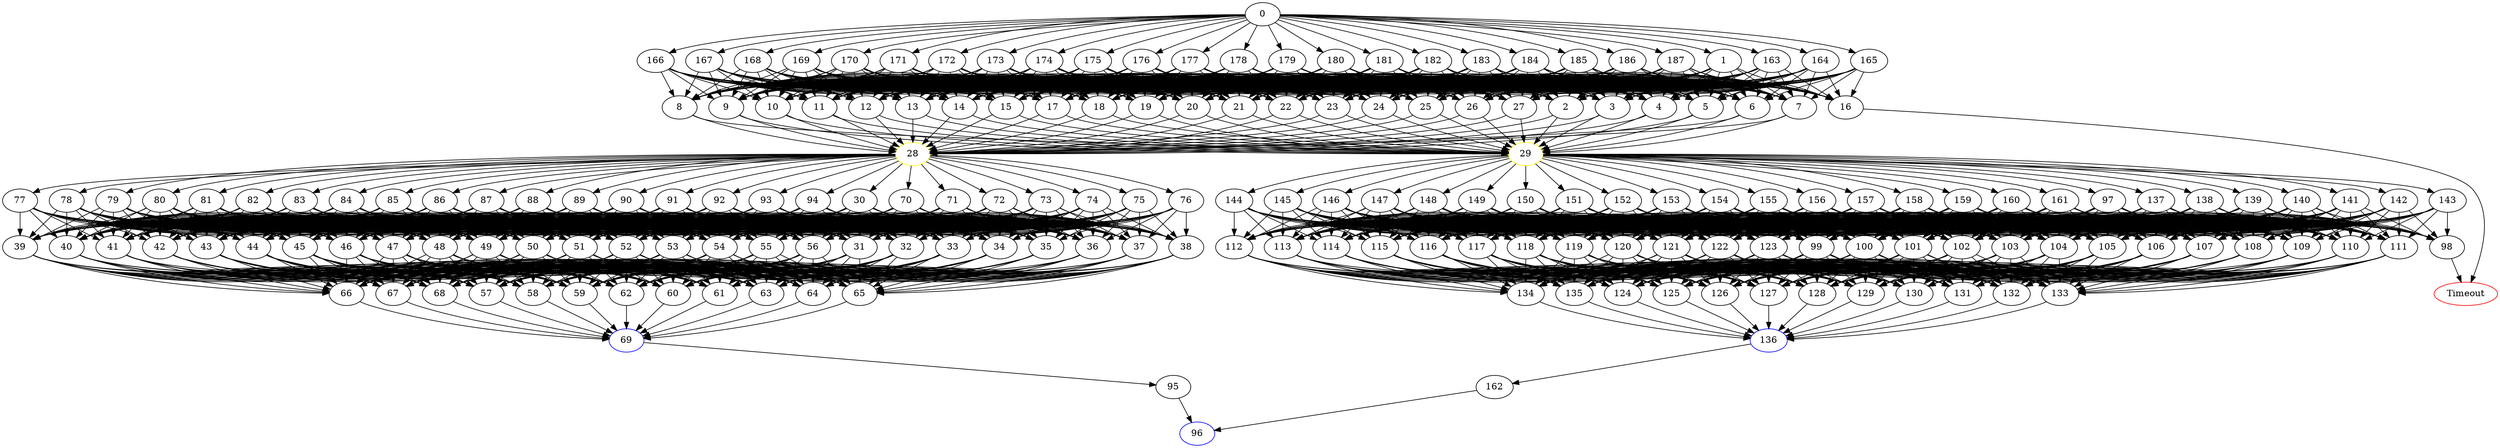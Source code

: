 digraph G {
	0 -> 1;
	0 -> 163;
	0 -> 164;
	0 -> 165;
	0 -> 166;
	0 -> 167;
	0 -> 168;
	0 -> 169;
	0 -> 170;
	0 -> 171;
	0 -> 172;
	0 -> 173;
	0 -> 174;
	0 -> 175;
	0 -> 176;
	0 -> 177;
	0 -> 178;
	0 -> 179;
	0 -> 180;
	0 -> 181;
	0 -> 182;
	0 -> 183;
	0 -> 184;
	0 -> 185;
	0 -> 186;
	0 -> 187;
	1 -> 2;
	1 -> 3;
	1 -> 4;
	1 -> 5;
	1 -> 6;
	1 -> 7;
	1 -> 8;
	1 -> 9;
	1 -> 10;
	1 -> 11;
	1 -> 12;
	1 -> 13;
	1 -> 14;
	1 -> 15;
	1 -> 16;
	1 -> 17;
	1 -> 18;
	1 -> 19;
	1 -> 20;
	1 -> 21;
	1 -> 22;
	1 -> 23;
	1 -> 24;
	1 -> 25;
	1 -> 26;
	1 -> 27;
	2 -> "28";
28 [color=yellow];
	2 -> "29";
29 [color=yellow];
	3 -> "28";
28 [color=yellow];
	3 -> "29";
29 [color=yellow];
	4 -> "28";
28 [color=yellow];
	4 -> "29";
29 [color=yellow];
	5 -> "28";
28 [color=yellow];
	5 -> "29";
29 [color=yellow];
	6 -> "28";
28 [color=yellow];
	6 -> "29";
29 [color=yellow];
	7 -> "28";
28 [color=yellow];
	7 -> "29";
29 [color=yellow];
	8 -> "28";
28 [color=yellow];
	8 -> "29";
29 [color=yellow];
	9 -> "28";
28 [color=yellow];
	9 -> "29";
29 [color=yellow];
	10 -> "28";
28 [color=yellow];
	10 -> "29";
29 [color=yellow];
	11 -> "28";
28 [color=yellow];
	11 -> "29";
29 [color=yellow];
	12 -> "28";
28 [color=yellow];
	12 -> "29";
29 [color=yellow];
	13 -> "28";
28 [color=yellow];
	13 -> "29";
29 [color=yellow];
	14 -> "28";
28 [color=yellow];
	14 -> "29";
29 [color=yellow];
	15 -> "28";
28 [color=yellow];
	15 -> "29";
29 [color=yellow];
	16 -> "Timeout";
Timeout [color=red];
	17 -> "28";
28 [color=yellow];
	17 -> "29";
29 [color=yellow];
	18 -> "28";
28 [color=yellow];
	18 -> "29";
29 [color=yellow];
	19 -> "28";
28 [color=yellow];
	19 -> "29";
29 [color=yellow];
	20 -> "28";
28 [color=yellow];
	20 -> "29";
29 [color=yellow];
	21 -> "28";
28 [color=yellow];
	21 -> "29";
29 [color=yellow];
	22 -> "28";
28 [color=yellow];
	22 -> "29";
29 [color=yellow];
	23 -> "28";
28 [color=yellow];
	23 -> "29";
29 [color=yellow];
	24 -> "28";
28 [color=yellow];
	24 -> "29";
29 [color=yellow];
	25 -> "28";
28 [color=yellow];
	25 -> "29";
29 [color=yellow];
	26 -> "28";
28 [color=yellow];
	26 -> "29";
29 [color=yellow];
	27 -> "28";
28 [color=yellow];
	27 -> "29";
29 [color=yellow];
	28 -> 30;
	28 -> 70;
	28 -> 71;
	28 -> 72;
	28 -> 73;
	28 -> 74;
	28 -> 75;
	28 -> 76;
	28 -> 77;
	28 -> 78;
	28 -> 79;
	28 -> 80;
	28 -> 81;
	28 -> 82;
	28 -> 83;
	28 -> 84;
	28 -> 85;
	28 -> 86;
	28 -> 87;
	28 -> 88;
	28 -> 89;
	28 -> 90;
	28 -> 91;
	28 -> 92;
	28 -> 93;
	28 -> 94;
	29 -> 97;
	29 -> 137;
	29 -> 138;
	29 -> 139;
	29 -> 140;
	29 -> 141;
	29 -> 142;
	29 -> 143;
	29 -> 144;
	29 -> 145;
	29 -> 146;
	29 -> 147;
	29 -> 148;
	29 -> 149;
	29 -> 150;
	29 -> 151;
	29 -> 152;
	29 -> 153;
	29 -> 154;
	29 -> 155;
	29 -> 156;
	29 -> 157;
	29 -> 158;
	29 -> 159;
	29 -> 160;
	29 -> 161;
	30 -> 31;
	30 -> 32;
	30 -> 33;
	30 -> 34;
	30 -> 35;
	30 -> 36;
	30 -> 37;
	30 -> 38;
	30 -> 39;
	30 -> 40;
	30 -> 41;
	30 -> 42;
	30 -> 43;
	30 -> 44;
	30 -> 45;
	30 -> 46;
	30 -> 47;
	30 -> 48;
	30 -> 49;
	30 -> 50;
	30 -> 51;
	30 -> 52;
	30 -> 53;
	30 -> 54;
	30 -> 55;
	30 -> 56;
	31 -> 57;
	31 -> 58;
	31 -> 59;
	31 -> 60;
	31 -> 61;
	31 -> 62;
	31 -> 63;
	31 -> 64;
	31 -> 65;
	31 -> 66;
	31 -> 67;
	31 -> 68;
	32 -> 57;
	32 -> 58;
	32 -> 59;
	32 -> 60;
	32 -> 61;
	32 -> 62;
	32 -> 63;
	32 -> 64;
	32 -> 65;
	32 -> 66;
	32 -> 67;
	32 -> 68;
	33 -> 57;
	33 -> 58;
	33 -> 59;
	33 -> 60;
	33 -> 61;
	33 -> 62;
	33 -> 63;
	33 -> 64;
	33 -> 65;
	33 -> 66;
	33 -> 67;
	33 -> 68;
	34 -> 57;
	34 -> 58;
	34 -> 59;
	34 -> 60;
	34 -> 61;
	34 -> 62;
	34 -> 63;
	34 -> 64;
	34 -> 65;
	34 -> 66;
	34 -> 67;
	34 -> 68;
	35 -> 57;
	35 -> 58;
	35 -> 59;
	35 -> 60;
	35 -> 61;
	35 -> 62;
	35 -> 63;
	35 -> 64;
	35 -> 65;
	35 -> 66;
	35 -> 67;
	35 -> 68;
	36 -> 57;
	36 -> 58;
	36 -> 59;
	36 -> 60;
	36 -> 61;
	36 -> 62;
	36 -> 63;
	36 -> 64;
	36 -> 65;
	36 -> 66;
	36 -> 67;
	36 -> 68;
	37 -> 57;
	37 -> 58;
	37 -> 59;
	37 -> 60;
	37 -> 61;
	37 -> 62;
	37 -> 63;
	37 -> 64;
	37 -> 65;
	37 -> 66;
	37 -> 67;
	37 -> 68;
	38 -> 57;
	38 -> 58;
	38 -> 59;
	38 -> 60;
	38 -> 61;
	38 -> 62;
	38 -> 63;
	38 -> 64;
	38 -> 65;
	38 -> 66;
	38 -> 67;
	38 -> 68;
	39 -> 57;
	39 -> 58;
	39 -> 59;
	39 -> 60;
	39 -> 61;
	39 -> 62;
	39 -> 63;
	39 -> 64;
	39 -> 65;
	39 -> 66;
	39 -> 67;
	39 -> 68;
	40 -> 57;
	40 -> 58;
	40 -> 59;
	40 -> 60;
	40 -> 61;
	40 -> 62;
	40 -> 63;
	40 -> 64;
	40 -> 65;
	40 -> 66;
	40 -> 67;
	40 -> 68;
	41 -> 57;
	41 -> 58;
	41 -> 59;
	41 -> 60;
	41 -> 61;
	41 -> 62;
	41 -> 63;
	41 -> 64;
	41 -> 65;
	41 -> 66;
	41 -> 67;
	41 -> 68;
	42 -> 57;
	42 -> 58;
	42 -> 59;
	42 -> 60;
	42 -> 61;
	42 -> 62;
	42 -> 63;
	42 -> 64;
	42 -> 65;
	42 -> 66;
	42 -> 67;
	42 -> 68;
	43 -> 57;
	43 -> 58;
	43 -> 59;
	43 -> 60;
	43 -> 61;
	43 -> 62;
	43 -> 63;
	43 -> 64;
	43 -> 65;
	43 -> 66;
	43 -> 67;
	43 -> 68;
	44 -> 57;
	44 -> 58;
	44 -> 59;
	44 -> 60;
	44 -> 61;
	44 -> 62;
	44 -> 63;
	44 -> 64;
	44 -> 65;
	44 -> 66;
	44 -> 67;
	44 -> 68;
	45 -> 57;
	45 -> 58;
	45 -> 59;
	45 -> 60;
	45 -> 61;
	45 -> 62;
	45 -> 63;
	45 -> 64;
	45 -> 65;
	45 -> 66;
	45 -> 67;
	45 -> 68;
	46 -> 57;
	46 -> 58;
	46 -> 59;
	46 -> 60;
	46 -> 61;
	46 -> 62;
	46 -> 63;
	46 -> 64;
	46 -> 65;
	46 -> 66;
	46 -> 67;
	46 -> 68;
	47 -> 57;
	47 -> 58;
	47 -> 59;
	47 -> 60;
	47 -> 61;
	47 -> 62;
	47 -> 63;
	47 -> 64;
	47 -> 65;
	47 -> 66;
	47 -> 67;
	47 -> 68;
	48 -> 57;
	48 -> 58;
	48 -> 59;
	48 -> 60;
	48 -> 61;
	48 -> 62;
	48 -> 63;
	48 -> 64;
	48 -> 65;
	48 -> 66;
	48 -> 67;
	48 -> 68;
	49 -> 57;
	49 -> 58;
	49 -> 59;
	49 -> 60;
	49 -> 61;
	49 -> 62;
	49 -> 63;
	49 -> 64;
	49 -> 65;
	49 -> 66;
	49 -> 67;
	49 -> 68;
	50 -> 57;
	50 -> 58;
	50 -> 59;
	50 -> 60;
	50 -> 61;
	50 -> 62;
	50 -> 63;
	50 -> 64;
	50 -> 65;
	50 -> 66;
	50 -> 67;
	50 -> 68;
	51 -> 57;
	51 -> 58;
	51 -> 59;
	51 -> 60;
	51 -> 61;
	51 -> 62;
	51 -> 63;
	51 -> 64;
	51 -> 65;
	51 -> 66;
	51 -> 67;
	51 -> 68;
	52 -> 57;
	52 -> 58;
	52 -> 59;
	52 -> 60;
	52 -> 61;
	52 -> 62;
	52 -> 63;
	52 -> 64;
	52 -> 65;
	52 -> 66;
	52 -> 67;
	52 -> 68;
	53 -> 57;
	53 -> 58;
	53 -> 59;
	53 -> 60;
	53 -> 61;
	53 -> 62;
	53 -> 63;
	53 -> 64;
	53 -> 65;
	53 -> 66;
	53 -> 67;
	53 -> 68;
	54 -> 57;
	54 -> 58;
	54 -> 59;
	54 -> 60;
	54 -> 61;
	54 -> 62;
	54 -> 63;
	54 -> 64;
	54 -> 65;
	54 -> 66;
	54 -> 67;
	54 -> 68;
	55 -> 57;
	55 -> 58;
	55 -> 59;
	55 -> 60;
	55 -> 61;
	55 -> 62;
	55 -> 63;
	55 -> 64;
	55 -> 65;
	55 -> 66;
	55 -> 67;
	55 -> 68;
	56 -> 57;
	56 -> 58;
	56 -> 59;
	56 -> 60;
	56 -> 61;
	56 -> 62;
	56 -> 63;
	56 -> 64;
	56 -> 65;
	56 -> 66;
	56 -> 67;
	56 -> 68;
	57 -> "69";
69 [color=blue];
	58 -> "69";
69 [color=blue];
	59 -> "69";
69 [color=blue];
	60 -> "69";
69 [color=blue];
	61 -> "69";
69 [color=blue];
	62 -> "69";
69 [color=blue];
	63 -> "69";
69 [color=blue];
	64 -> "69";
69 [color=blue];
	65 -> "69";
69 [color=blue];
	66 -> "69";
69 [color=blue];
	67 -> "69";
69 [color=blue];
	68 -> "69";
69 [color=blue];
	69 -> 95;
	70 -> 31;
	70 -> 32;
	70 -> 33;
	70 -> 34;
	70 -> 35;
	70 -> 36;
	70 -> 37;
	70 -> 38;
	70 -> 39;
	70 -> 40;
	70 -> 41;
	70 -> 42;
	70 -> 43;
	70 -> 44;
	70 -> 45;
	70 -> 46;
	70 -> 47;
	70 -> 48;
	70 -> 49;
	70 -> 50;
	70 -> 51;
	70 -> 52;
	70 -> 53;
	70 -> 54;
	70 -> 55;
	70 -> 56;
	71 -> 31;
	71 -> 32;
	71 -> 33;
	71 -> 34;
	71 -> 35;
	71 -> 36;
	71 -> 37;
	71 -> 38;
	71 -> 39;
	71 -> 40;
	71 -> 41;
	71 -> 42;
	71 -> 43;
	71 -> 44;
	71 -> 45;
	71 -> 46;
	71 -> 47;
	71 -> 48;
	71 -> 49;
	71 -> 50;
	71 -> 51;
	71 -> 52;
	71 -> 53;
	71 -> 54;
	71 -> 55;
	71 -> 56;
	72 -> 31;
	72 -> 32;
	72 -> 33;
	72 -> 34;
	72 -> 35;
	72 -> 36;
	72 -> 37;
	72 -> 38;
	72 -> 39;
	72 -> 40;
	72 -> 41;
	72 -> 42;
	72 -> 43;
	72 -> 44;
	72 -> 45;
	72 -> 46;
	72 -> 47;
	72 -> 48;
	72 -> 49;
	72 -> 50;
	72 -> 51;
	72 -> 52;
	72 -> 53;
	72 -> 54;
	72 -> 55;
	72 -> 56;
	73 -> 31;
	73 -> 32;
	73 -> 33;
	73 -> 34;
	73 -> 35;
	73 -> 36;
	73 -> 37;
	73 -> 38;
	73 -> 39;
	73 -> 40;
	73 -> 41;
	73 -> 42;
	73 -> 43;
	73 -> 44;
	73 -> 45;
	73 -> 46;
	73 -> 47;
	73 -> 48;
	73 -> 49;
	73 -> 50;
	73 -> 51;
	73 -> 52;
	73 -> 53;
	73 -> 54;
	73 -> 55;
	73 -> 56;
	74 -> 31;
	74 -> 32;
	74 -> 33;
	74 -> 34;
	74 -> 35;
	74 -> 36;
	74 -> 37;
	74 -> 38;
	74 -> 39;
	74 -> 40;
	74 -> 41;
	74 -> 42;
	74 -> 43;
	74 -> 44;
	74 -> 45;
	74 -> 46;
	74 -> 47;
	74 -> 48;
	74 -> 49;
	74 -> 50;
	74 -> 51;
	74 -> 52;
	74 -> 53;
	74 -> 54;
	74 -> 55;
	74 -> 56;
	75 -> 31;
	75 -> 32;
	75 -> 33;
	75 -> 34;
	75 -> 35;
	75 -> 36;
	75 -> 37;
	75 -> 38;
	75 -> 39;
	75 -> 40;
	75 -> 41;
	75 -> 42;
	75 -> 43;
	75 -> 44;
	75 -> 45;
	75 -> 46;
	75 -> 47;
	75 -> 48;
	75 -> 49;
	75 -> 50;
	75 -> 51;
	75 -> 52;
	75 -> 53;
	75 -> 54;
	75 -> 55;
	75 -> 56;
	76 -> 31;
	76 -> 32;
	76 -> 33;
	76 -> 34;
	76 -> 35;
	76 -> 36;
	76 -> 37;
	76 -> 38;
	76 -> 39;
	76 -> 40;
	76 -> 41;
	76 -> 42;
	76 -> 43;
	76 -> 44;
	76 -> 45;
	76 -> 46;
	76 -> 47;
	76 -> 48;
	76 -> 49;
	76 -> 50;
	76 -> 51;
	76 -> 52;
	76 -> 53;
	76 -> 54;
	76 -> 55;
	76 -> 56;
	77 -> 31;
	77 -> 32;
	77 -> 33;
	77 -> 34;
	77 -> 35;
	77 -> 36;
	77 -> 37;
	77 -> 38;
	77 -> 39;
	77 -> 40;
	77 -> 41;
	77 -> 42;
	77 -> 43;
	77 -> 44;
	77 -> 45;
	77 -> 46;
	77 -> 47;
	77 -> 48;
	77 -> 49;
	77 -> 50;
	77 -> 51;
	77 -> 52;
	77 -> 53;
	77 -> 54;
	77 -> 55;
	77 -> 56;
	78 -> 31;
	78 -> 32;
	78 -> 33;
	78 -> 34;
	78 -> 35;
	78 -> 36;
	78 -> 37;
	78 -> 38;
	78 -> 39;
	78 -> 40;
	78 -> 41;
	78 -> 42;
	78 -> 43;
	78 -> 44;
	78 -> 45;
	78 -> 46;
	78 -> 47;
	78 -> 48;
	78 -> 49;
	78 -> 50;
	78 -> 51;
	78 -> 52;
	78 -> 53;
	78 -> 54;
	78 -> 55;
	78 -> 56;
	79 -> 31;
	79 -> 32;
	79 -> 33;
	79 -> 34;
	79 -> 35;
	79 -> 36;
	79 -> 37;
	79 -> 38;
	79 -> 39;
	79 -> 40;
	79 -> 41;
	79 -> 42;
	79 -> 43;
	79 -> 44;
	79 -> 45;
	79 -> 46;
	79 -> 47;
	79 -> 48;
	79 -> 49;
	79 -> 50;
	79 -> 51;
	79 -> 52;
	79 -> 53;
	79 -> 54;
	79 -> 55;
	79 -> 56;
	80 -> 31;
	80 -> 32;
	80 -> 33;
	80 -> 34;
	80 -> 35;
	80 -> 36;
	80 -> 37;
	80 -> 38;
	80 -> 39;
	80 -> 40;
	80 -> 41;
	80 -> 42;
	80 -> 43;
	80 -> 44;
	80 -> 45;
	80 -> 46;
	80 -> 47;
	80 -> 48;
	80 -> 49;
	80 -> 50;
	80 -> 51;
	80 -> 52;
	80 -> 53;
	80 -> 54;
	80 -> 55;
	80 -> 56;
	81 -> 31;
	81 -> 32;
	81 -> 33;
	81 -> 34;
	81 -> 35;
	81 -> 36;
	81 -> 37;
	81 -> 38;
	81 -> 39;
	81 -> 40;
	81 -> 41;
	81 -> 42;
	81 -> 43;
	81 -> 44;
	81 -> 45;
	81 -> 46;
	81 -> 47;
	81 -> 48;
	81 -> 49;
	81 -> 50;
	81 -> 51;
	81 -> 52;
	81 -> 53;
	81 -> 54;
	81 -> 55;
	81 -> 56;
	82 -> 31;
	82 -> 32;
	82 -> 33;
	82 -> 34;
	82 -> 35;
	82 -> 36;
	82 -> 37;
	82 -> 38;
	82 -> 39;
	82 -> 40;
	82 -> 41;
	82 -> 42;
	82 -> 43;
	82 -> 44;
	82 -> 45;
	82 -> 46;
	82 -> 47;
	82 -> 48;
	82 -> 49;
	82 -> 50;
	82 -> 51;
	82 -> 52;
	82 -> 53;
	82 -> 54;
	82 -> 55;
	82 -> 56;
	83 -> 31;
	83 -> 32;
	83 -> 33;
	83 -> 34;
	83 -> 35;
	83 -> 36;
	83 -> 37;
	83 -> 38;
	83 -> 39;
	83 -> 40;
	83 -> 41;
	83 -> 42;
	83 -> 43;
	83 -> 44;
	83 -> 45;
	83 -> 46;
	83 -> 47;
	83 -> 48;
	83 -> 49;
	83 -> 50;
	83 -> 51;
	83 -> 52;
	83 -> 53;
	83 -> 54;
	83 -> 55;
	83 -> 56;
	84 -> 31;
	84 -> 32;
	84 -> 33;
	84 -> 34;
	84 -> 35;
	84 -> 36;
	84 -> 37;
	84 -> 38;
	84 -> 39;
	84 -> 40;
	84 -> 41;
	84 -> 42;
	84 -> 43;
	84 -> 44;
	84 -> 45;
	84 -> 46;
	84 -> 47;
	84 -> 48;
	84 -> 49;
	84 -> 50;
	84 -> 51;
	84 -> 52;
	84 -> 53;
	84 -> 54;
	84 -> 55;
	84 -> 56;
	85 -> 31;
	85 -> 32;
	85 -> 33;
	85 -> 34;
	85 -> 35;
	85 -> 36;
	85 -> 37;
	85 -> 38;
	85 -> 39;
	85 -> 40;
	85 -> 41;
	85 -> 42;
	85 -> 43;
	85 -> 44;
	85 -> 45;
	85 -> 46;
	85 -> 47;
	85 -> 48;
	85 -> 49;
	85 -> 50;
	85 -> 51;
	85 -> 52;
	85 -> 53;
	85 -> 54;
	85 -> 55;
	85 -> 56;
	86 -> 31;
	86 -> 32;
	86 -> 33;
	86 -> 34;
	86 -> 35;
	86 -> 36;
	86 -> 37;
	86 -> 38;
	86 -> 39;
	86 -> 40;
	86 -> 41;
	86 -> 42;
	86 -> 43;
	86 -> 44;
	86 -> 45;
	86 -> 46;
	86 -> 47;
	86 -> 48;
	86 -> 49;
	86 -> 50;
	86 -> 51;
	86 -> 52;
	86 -> 53;
	86 -> 54;
	86 -> 55;
	86 -> 56;
	87 -> 31;
	87 -> 32;
	87 -> 33;
	87 -> 34;
	87 -> 35;
	87 -> 36;
	87 -> 37;
	87 -> 38;
	87 -> 39;
	87 -> 40;
	87 -> 41;
	87 -> 42;
	87 -> 43;
	87 -> 44;
	87 -> 45;
	87 -> 46;
	87 -> 47;
	87 -> 48;
	87 -> 49;
	87 -> 50;
	87 -> 51;
	87 -> 52;
	87 -> 53;
	87 -> 54;
	87 -> 55;
	87 -> 56;
	88 -> 31;
	88 -> 32;
	88 -> 33;
	88 -> 34;
	88 -> 35;
	88 -> 36;
	88 -> 37;
	88 -> 38;
	88 -> 39;
	88 -> 40;
	88 -> 41;
	88 -> 42;
	88 -> 43;
	88 -> 44;
	88 -> 45;
	88 -> 46;
	88 -> 47;
	88 -> 48;
	88 -> 49;
	88 -> 50;
	88 -> 51;
	88 -> 52;
	88 -> 53;
	88 -> 54;
	88 -> 55;
	88 -> 56;
	89 -> 31;
	89 -> 32;
	89 -> 33;
	89 -> 34;
	89 -> 35;
	89 -> 36;
	89 -> 37;
	89 -> 38;
	89 -> 39;
	89 -> 40;
	89 -> 41;
	89 -> 42;
	89 -> 43;
	89 -> 44;
	89 -> 45;
	89 -> 46;
	89 -> 47;
	89 -> 48;
	89 -> 49;
	89 -> 50;
	89 -> 51;
	89 -> 52;
	89 -> 53;
	89 -> 54;
	89 -> 55;
	89 -> 56;
	90 -> 31;
	90 -> 32;
	90 -> 33;
	90 -> 34;
	90 -> 35;
	90 -> 36;
	90 -> 37;
	90 -> 38;
	90 -> 39;
	90 -> 40;
	90 -> 41;
	90 -> 42;
	90 -> 43;
	90 -> 44;
	90 -> 45;
	90 -> 46;
	90 -> 47;
	90 -> 48;
	90 -> 49;
	90 -> 50;
	90 -> 51;
	90 -> 52;
	90 -> 53;
	90 -> 54;
	90 -> 55;
	90 -> 56;
	91 -> 31;
	91 -> 32;
	91 -> 33;
	91 -> 34;
	91 -> 35;
	91 -> 36;
	91 -> 37;
	91 -> 38;
	91 -> 39;
	91 -> 40;
	91 -> 41;
	91 -> 42;
	91 -> 43;
	91 -> 44;
	91 -> 45;
	91 -> 46;
	91 -> 47;
	91 -> 48;
	91 -> 49;
	91 -> 50;
	91 -> 51;
	91 -> 52;
	91 -> 53;
	91 -> 54;
	91 -> 55;
	91 -> 56;
	92 -> 31;
	92 -> 32;
	92 -> 33;
	92 -> 34;
	92 -> 35;
	92 -> 36;
	92 -> 37;
	92 -> 38;
	92 -> 39;
	92 -> 40;
	92 -> 41;
	92 -> 42;
	92 -> 43;
	92 -> 44;
	92 -> 45;
	92 -> 46;
	92 -> 47;
	92 -> 48;
	92 -> 49;
	92 -> 50;
	92 -> 51;
	92 -> 52;
	92 -> 53;
	92 -> 54;
	92 -> 55;
	92 -> 56;
	93 -> 31;
	93 -> 32;
	93 -> 33;
	93 -> 34;
	93 -> 35;
	93 -> 36;
	93 -> 37;
	93 -> 38;
	93 -> 39;
	93 -> 40;
	93 -> 41;
	93 -> 42;
	93 -> 43;
	93 -> 44;
	93 -> 45;
	93 -> 46;
	93 -> 47;
	93 -> 48;
	93 -> 49;
	93 -> 50;
	93 -> 51;
	93 -> 52;
	93 -> 53;
	93 -> 54;
	93 -> 55;
	93 -> 56;
	94 -> 31;
	94 -> 32;
	94 -> 33;
	94 -> 34;
	94 -> 35;
	94 -> 36;
	94 -> 37;
	94 -> 38;
	94 -> 39;
	94 -> 40;
	94 -> 41;
	94 -> 42;
	94 -> 43;
	94 -> 44;
	94 -> 45;
	94 -> 46;
	94 -> 47;
	94 -> 48;
	94 -> 49;
	94 -> 50;
	94 -> 51;
	94 -> 52;
	94 -> 53;
	94 -> 54;
	94 -> 55;
	94 -> 56;
	95 -> "96";
96 [color=blue];
	97 -> 98;
	97 -> 99;
	97 -> 100;
	97 -> 101;
	97 -> 102;
	97 -> 103;
	97 -> 104;
	97 -> 105;
	97 -> 106;
	97 -> 107;
	97 -> 108;
	97 -> 109;
	97 -> 110;
	97 -> 111;
	97 -> 112;
	97 -> 113;
	97 -> 114;
	97 -> 115;
	97 -> 116;
	97 -> 117;
	97 -> 118;
	97 -> 119;
	97 -> 120;
	97 -> 121;
	97 -> 122;
	97 -> 123;
	98 -> "Timeout";
Timeout [color=red];
	99 -> 124;
	99 -> 125;
	99 -> 126;
	99 -> 127;
	99 -> 128;
	99 -> 129;
	99 -> 130;
	99 -> 131;
	99 -> 132;
	99 -> 133;
	99 -> 134;
	99 -> 135;
	100 -> 124;
	100 -> 125;
	100 -> 126;
	100 -> 127;
	100 -> 128;
	100 -> 129;
	100 -> 130;
	100 -> 131;
	100 -> 132;
	100 -> 133;
	100 -> 134;
	100 -> 135;
	101 -> 124;
	101 -> 125;
	101 -> 126;
	101 -> 127;
	101 -> 128;
	101 -> 129;
	101 -> 130;
	101 -> 131;
	101 -> 132;
	101 -> 133;
	101 -> 134;
	101 -> 135;
	102 -> 124;
	102 -> 125;
	102 -> 126;
	102 -> 127;
	102 -> 128;
	102 -> 129;
	102 -> 130;
	102 -> 131;
	102 -> 132;
	102 -> 133;
	102 -> 134;
	102 -> 135;
	103 -> 124;
	103 -> 125;
	103 -> 126;
	103 -> 127;
	103 -> 128;
	103 -> 129;
	103 -> 130;
	103 -> 131;
	103 -> 132;
	103 -> 133;
	103 -> 134;
	103 -> 135;
	104 -> 124;
	104 -> 125;
	104 -> 126;
	104 -> 127;
	104 -> 128;
	104 -> 129;
	104 -> 130;
	104 -> 131;
	104 -> 132;
	104 -> 133;
	104 -> 134;
	104 -> 135;
	105 -> 124;
	105 -> 125;
	105 -> 126;
	105 -> 127;
	105 -> 128;
	105 -> 129;
	105 -> 130;
	105 -> 131;
	105 -> 132;
	105 -> 133;
	105 -> 134;
	105 -> 135;
	106 -> 124;
	106 -> 125;
	106 -> 126;
	106 -> 127;
	106 -> 128;
	106 -> 129;
	106 -> 130;
	106 -> 131;
	106 -> 132;
	106 -> 133;
	106 -> 134;
	106 -> 135;
	107 -> 124;
	107 -> 125;
	107 -> 126;
	107 -> 127;
	107 -> 128;
	107 -> 129;
	107 -> 130;
	107 -> 131;
	107 -> 132;
	107 -> 133;
	107 -> 134;
	107 -> 135;
	108 -> 124;
	108 -> 125;
	108 -> 126;
	108 -> 127;
	108 -> 128;
	108 -> 129;
	108 -> 130;
	108 -> 131;
	108 -> 132;
	108 -> 133;
	108 -> 134;
	108 -> 135;
	109 -> 124;
	109 -> 125;
	109 -> 126;
	109 -> 127;
	109 -> 128;
	109 -> 129;
	109 -> 130;
	109 -> 131;
	109 -> 132;
	109 -> 133;
	109 -> 134;
	109 -> 135;
	110 -> 124;
	110 -> 125;
	110 -> 126;
	110 -> 127;
	110 -> 128;
	110 -> 129;
	110 -> 130;
	110 -> 131;
	110 -> 132;
	110 -> 133;
	110 -> 134;
	110 -> 135;
	111 -> 124;
	111 -> 125;
	111 -> 126;
	111 -> 127;
	111 -> 128;
	111 -> 129;
	111 -> 130;
	111 -> 131;
	111 -> 132;
	111 -> 133;
	111 -> 134;
	111 -> 135;
	112 -> 124;
	112 -> 125;
	112 -> 126;
	112 -> 127;
	112 -> 128;
	112 -> 129;
	112 -> 130;
	112 -> 131;
	112 -> 132;
	112 -> 133;
	112 -> 134;
	112 -> 135;
	113 -> 124;
	113 -> 125;
	113 -> 126;
	113 -> 127;
	113 -> 128;
	113 -> 129;
	113 -> 130;
	113 -> 131;
	113 -> 132;
	113 -> 133;
	113 -> 134;
	113 -> 135;
	114 -> 124;
	114 -> 125;
	114 -> 126;
	114 -> 127;
	114 -> 128;
	114 -> 129;
	114 -> 130;
	114 -> 131;
	114 -> 132;
	114 -> 133;
	114 -> 134;
	114 -> 135;
	115 -> 124;
	115 -> 125;
	115 -> 126;
	115 -> 127;
	115 -> 128;
	115 -> 129;
	115 -> 130;
	115 -> 131;
	115 -> 132;
	115 -> 133;
	115 -> 134;
	115 -> 135;
	116 -> 124;
	116 -> 125;
	116 -> 126;
	116 -> 127;
	116 -> 128;
	116 -> 129;
	116 -> 130;
	116 -> 131;
	116 -> 132;
	116 -> 133;
	116 -> 134;
	116 -> 135;
	117 -> 124;
	117 -> 125;
	117 -> 126;
	117 -> 127;
	117 -> 128;
	117 -> 129;
	117 -> 130;
	117 -> 131;
	117 -> 132;
	117 -> 133;
	117 -> 134;
	117 -> 135;
	118 -> 124;
	118 -> 125;
	118 -> 126;
	118 -> 127;
	118 -> 128;
	118 -> 129;
	118 -> 130;
	118 -> 131;
	118 -> 132;
	118 -> 133;
	118 -> 134;
	118 -> 135;
	119 -> 124;
	119 -> 125;
	119 -> 126;
	119 -> 127;
	119 -> 128;
	119 -> 129;
	119 -> 130;
	119 -> 131;
	119 -> 132;
	119 -> 133;
	119 -> 134;
	119 -> 135;
	120 -> 124;
	120 -> 125;
	120 -> 126;
	120 -> 127;
	120 -> 128;
	120 -> 129;
	120 -> 130;
	120 -> 131;
	120 -> 132;
	120 -> 133;
	120 -> 134;
	120 -> 135;
	121 -> 124;
	121 -> 125;
	121 -> 126;
	121 -> 127;
	121 -> 128;
	121 -> 129;
	121 -> 130;
	121 -> 131;
	121 -> 132;
	121 -> 133;
	121 -> 134;
	121 -> 135;
	122 -> 124;
	122 -> 125;
	122 -> 126;
	122 -> 127;
	122 -> 128;
	122 -> 129;
	122 -> 130;
	122 -> 131;
	122 -> 132;
	122 -> 133;
	122 -> 134;
	122 -> 135;
	123 -> 124;
	123 -> 125;
	123 -> 126;
	123 -> 127;
	123 -> 128;
	123 -> 129;
	123 -> 130;
	123 -> 131;
	123 -> 132;
	123 -> 133;
	123 -> 134;
	123 -> 135;
	124 -> "136";
136 [color=blue];
	125 -> "136";
136 [color=blue];
	126 -> "136";
136 [color=blue];
	127 -> "136";
136 [color=blue];
	128 -> "136";
136 [color=blue];
	129 -> "136";
136 [color=blue];
	130 -> "136";
136 [color=blue];
	131 -> "136";
136 [color=blue];
	132 -> "136";
136 [color=blue];
	133 -> "136";
136 [color=blue];
	134 -> "136";
136 [color=blue];
	135 -> "136";
136 [color=blue];
	136 -> 162;
	137 -> 98;
	137 -> 99;
	137 -> 100;
	137 -> 101;
	137 -> 102;
	137 -> 103;
	137 -> 104;
	137 -> 105;
	137 -> 106;
	137 -> 107;
	137 -> 108;
	137 -> 109;
	137 -> 110;
	137 -> 111;
	137 -> 112;
	137 -> 113;
	137 -> 114;
	137 -> 115;
	137 -> 116;
	137 -> 117;
	137 -> 118;
	137 -> 119;
	137 -> 120;
	137 -> 121;
	137 -> 122;
	137 -> 123;
	138 -> 98;
	138 -> 99;
	138 -> 100;
	138 -> 101;
	138 -> 102;
	138 -> 103;
	138 -> 104;
	138 -> 105;
	138 -> 106;
	138 -> 107;
	138 -> 108;
	138 -> 109;
	138 -> 110;
	138 -> 111;
	138 -> 112;
	138 -> 113;
	138 -> 114;
	138 -> 115;
	138 -> 116;
	138 -> 117;
	138 -> 118;
	138 -> 119;
	138 -> 120;
	138 -> 121;
	138 -> 122;
	138 -> 123;
	139 -> 98;
	139 -> 99;
	139 -> 100;
	139 -> 101;
	139 -> 102;
	139 -> 103;
	139 -> 104;
	139 -> 105;
	139 -> 106;
	139 -> 107;
	139 -> 108;
	139 -> 109;
	139 -> 110;
	139 -> 111;
	139 -> 112;
	139 -> 113;
	139 -> 114;
	139 -> 115;
	139 -> 116;
	139 -> 117;
	139 -> 118;
	139 -> 119;
	139 -> 120;
	139 -> 121;
	139 -> 122;
	139 -> 123;
	140 -> 98;
	140 -> 99;
	140 -> 100;
	140 -> 101;
	140 -> 102;
	140 -> 103;
	140 -> 104;
	140 -> 105;
	140 -> 106;
	140 -> 107;
	140 -> 108;
	140 -> 109;
	140 -> 110;
	140 -> 111;
	140 -> 112;
	140 -> 113;
	140 -> 114;
	140 -> 115;
	140 -> 116;
	140 -> 117;
	140 -> 118;
	140 -> 119;
	140 -> 120;
	140 -> 121;
	140 -> 122;
	140 -> 123;
	141 -> 98;
	141 -> 99;
	141 -> 100;
	141 -> 101;
	141 -> 102;
	141 -> 103;
	141 -> 104;
	141 -> 105;
	141 -> 106;
	141 -> 107;
	141 -> 108;
	141 -> 109;
	141 -> 110;
	141 -> 111;
	141 -> 112;
	141 -> 113;
	141 -> 114;
	141 -> 115;
	141 -> 116;
	141 -> 117;
	141 -> 118;
	141 -> 119;
	141 -> 120;
	141 -> 121;
	141 -> 122;
	141 -> 123;
	142 -> 98;
	142 -> 99;
	142 -> 100;
	142 -> 101;
	142 -> 102;
	142 -> 103;
	142 -> 104;
	142 -> 105;
	142 -> 106;
	142 -> 107;
	142 -> 108;
	142 -> 109;
	142 -> 110;
	142 -> 111;
	142 -> 112;
	142 -> 113;
	142 -> 114;
	142 -> 115;
	142 -> 116;
	142 -> 117;
	142 -> 118;
	142 -> 119;
	142 -> 120;
	142 -> 121;
	142 -> 122;
	142 -> 123;
	143 -> 98;
	143 -> 99;
	143 -> 100;
	143 -> 101;
	143 -> 102;
	143 -> 103;
	143 -> 104;
	143 -> 105;
	143 -> 106;
	143 -> 107;
	143 -> 108;
	143 -> 109;
	143 -> 110;
	143 -> 111;
	143 -> 112;
	143 -> 113;
	143 -> 114;
	143 -> 115;
	143 -> 116;
	143 -> 117;
	143 -> 118;
	143 -> 119;
	143 -> 120;
	143 -> 121;
	143 -> 122;
	143 -> 123;
	144 -> 98;
	144 -> 99;
	144 -> 100;
	144 -> 101;
	144 -> 102;
	144 -> 103;
	144 -> 104;
	144 -> 105;
	144 -> 106;
	144 -> 107;
	144 -> 108;
	144 -> 109;
	144 -> 110;
	144 -> 111;
	144 -> 112;
	144 -> 113;
	144 -> 114;
	144 -> 115;
	144 -> 116;
	144 -> 117;
	144 -> 118;
	144 -> 119;
	144 -> 120;
	144 -> 121;
	144 -> 122;
	144 -> 123;
	145 -> 98;
	145 -> 99;
	145 -> 100;
	145 -> 101;
	145 -> 102;
	145 -> 103;
	145 -> 104;
	145 -> 105;
	145 -> 106;
	145 -> 107;
	145 -> 108;
	145 -> 109;
	145 -> 110;
	145 -> 111;
	145 -> 112;
	145 -> 113;
	145 -> 114;
	145 -> 115;
	145 -> 116;
	145 -> 117;
	145 -> 118;
	145 -> 119;
	145 -> 120;
	145 -> 121;
	145 -> 122;
	145 -> 123;
	146 -> 98;
	146 -> 99;
	146 -> 100;
	146 -> 101;
	146 -> 102;
	146 -> 103;
	146 -> 104;
	146 -> 105;
	146 -> 106;
	146 -> 107;
	146 -> 108;
	146 -> 109;
	146 -> 110;
	146 -> 111;
	146 -> 112;
	146 -> 113;
	146 -> 114;
	146 -> 115;
	146 -> 116;
	146 -> 117;
	146 -> 118;
	146 -> 119;
	146 -> 120;
	146 -> 121;
	146 -> 122;
	146 -> 123;
	147 -> 98;
	147 -> 99;
	147 -> 100;
	147 -> 101;
	147 -> 102;
	147 -> 103;
	147 -> 104;
	147 -> 105;
	147 -> 106;
	147 -> 107;
	147 -> 108;
	147 -> 109;
	147 -> 110;
	147 -> 111;
	147 -> 112;
	147 -> 113;
	147 -> 114;
	147 -> 115;
	147 -> 116;
	147 -> 117;
	147 -> 118;
	147 -> 119;
	147 -> 120;
	147 -> 121;
	147 -> 122;
	147 -> 123;
	148 -> 98;
	148 -> 99;
	148 -> 100;
	148 -> 101;
	148 -> 102;
	148 -> 103;
	148 -> 104;
	148 -> 105;
	148 -> 106;
	148 -> 107;
	148 -> 108;
	148 -> 109;
	148 -> 110;
	148 -> 111;
	148 -> 112;
	148 -> 113;
	148 -> 114;
	148 -> 115;
	148 -> 116;
	148 -> 117;
	148 -> 118;
	148 -> 119;
	148 -> 120;
	148 -> 121;
	148 -> 122;
	148 -> 123;
	149 -> 98;
	149 -> 99;
	149 -> 100;
	149 -> 101;
	149 -> 102;
	149 -> 103;
	149 -> 104;
	149 -> 105;
	149 -> 106;
	149 -> 107;
	149 -> 108;
	149 -> 109;
	149 -> 110;
	149 -> 111;
	149 -> 112;
	149 -> 113;
	149 -> 114;
	149 -> 115;
	149 -> 116;
	149 -> 117;
	149 -> 118;
	149 -> 119;
	149 -> 120;
	149 -> 121;
	149 -> 122;
	149 -> 123;
	150 -> 98;
	150 -> 99;
	150 -> 100;
	150 -> 101;
	150 -> 102;
	150 -> 103;
	150 -> 104;
	150 -> 105;
	150 -> 106;
	150 -> 107;
	150 -> 108;
	150 -> 109;
	150 -> 110;
	150 -> 111;
	150 -> 112;
	150 -> 113;
	150 -> 114;
	150 -> 115;
	150 -> 116;
	150 -> 117;
	150 -> 118;
	150 -> 119;
	150 -> 120;
	150 -> 121;
	150 -> 122;
	150 -> 123;
	151 -> 98;
	151 -> 99;
	151 -> 100;
	151 -> 101;
	151 -> 102;
	151 -> 103;
	151 -> 104;
	151 -> 105;
	151 -> 106;
	151 -> 107;
	151 -> 108;
	151 -> 109;
	151 -> 110;
	151 -> 111;
	151 -> 112;
	151 -> 113;
	151 -> 114;
	151 -> 115;
	151 -> 116;
	151 -> 117;
	151 -> 118;
	151 -> 119;
	151 -> 120;
	151 -> 121;
	151 -> 122;
	151 -> 123;
	152 -> 98;
	152 -> 99;
	152 -> 100;
	152 -> 101;
	152 -> 102;
	152 -> 103;
	152 -> 104;
	152 -> 105;
	152 -> 106;
	152 -> 107;
	152 -> 108;
	152 -> 109;
	152 -> 110;
	152 -> 111;
	152 -> 112;
	152 -> 113;
	152 -> 114;
	152 -> 115;
	152 -> 116;
	152 -> 117;
	152 -> 118;
	152 -> 119;
	152 -> 120;
	152 -> 121;
	152 -> 122;
	152 -> 123;
	153 -> 98;
	153 -> 99;
	153 -> 100;
	153 -> 101;
	153 -> 102;
	153 -> 103;
	153 -> 104;
	153 -> 105;
	153 -> 106;
	153 -> 107;
	153 -> 108;
	153 -> 109;
	153 -> 110;
	153 -> 111;
	153 -> 112;
	153 -> 113;
	153 -> 114;
	153 -> 115;
	153 -> 116;
	153 -> 117;
	153 -> 118;
	153 -> 119;
	153 -> 120;
	153 -> 121;
	153 -> 122;
	153 -> 123;
	154 -> 98;
	154 -> 99;
	154 -> 100;
	154 -> 101;
	154 -> 102;
	154 -> 103;
	154 -> 104;
	154 -> 105;
	154 -> 106;
	154 -> 107;
	154 -> 108;
	154 -> 109;
	154 -> 110;
	154 -> 111;
	154 -> 112;
	154 -> 113;
	154 -> 114;
	154 -> 115;
	154 -> 116;
	154 -> 117;
	154 -> 118;
	154 -> 119;
	154 -> 120;
	154 -> 121;
	154 -> 122;
	154 -> 123;
	155 -> 98;
	155 -> 99;
	155 -> 100;
	155 -> 101;
	155 -> 102;
	155 -> 103;
	155 -> 104;
	155 -> 105;
	155 -> 106;
	155 -> 107;
	155 -> 108;
	155 -> 109;
	155 -> 110;
	155 -> 111;
	155 -> 112;
	155 -> 113;
	155 -> 114;
	155 -> 115;
	155 -> 116;
	155 -> 117;
	155 -> 118;
	155 -> 119;
	155 -> 120;
	155 -> 121;
	155 -> 122;
	155 -> 123;
	156 -> 98;
	156 -> 99;
	156 -> 100;
	156 -> 101;
	156 -> 102;
	156 -> 103;
	156 -> 104;
	156 -> 105;
	156 -> 106;
	156 -> 107;
	156 -> 108;
	156 -> 109;
	156 -> 110;
	156 -> 111;
	156 -> 112;
	156 -> 113;
	156 -> 114;
	156 -> 115;
	156 -> 116;
	156 -> 117;
	156 -> 118;
	156 -> 119;
	156 -> 120;
	156 -> 121;
	156 -> 122;
	156 -> 123;
	157 -> 98;
	157 -> 99;
	157 -> 100;
	157 -> 101;
	157 -> 102;
	157 -> 103;
	157 -> 104;
	157 -> 105;
	157 -> 106;
	157 -> 107;
	157 -> 108;
	157 -> 109;
	157 -> 110;
	157 -> 111;
	157 -> 112;
	157 -> 113;
	157 -> 114;
	157 -> 115;
	157 -> 116;
	157 -> 117;
	157 -> 118;
	157 -> 119;
	157 -> 120;
	157 -> 121;
	157 -> 122;
	157 -> 123;
	158 -> 98;
	158 -> 99;
	158 -> 100;
	158 -> 101;
	158 -> 102;
	158 -> 103;
	158 -> 104;
	158 -> 105;
	158 -> 106;
	158 -> 107;
	158 -> 108;
	158 -> 109;
	158 -> 110;
	158 -> 111;
	158 -> 112;
	158 -> 113;
	158 -> 114;
	158 -> 115;
	158 -> 116;
	158 -> 117;
	158 -> 118;
	158 -> 119;
	158 -> 120;
	158 -> 121;
	158 -> 122;
	158 -> 123;
	159 -> 98;
	159 -> 99;
	159 -> 100;
	159 -> 101;
	159 -> 102;
	159 -> 103;
	159 -> 104;
	159 -> 105;
	159 -> 106;
	159 -> 107;
	159 -> 108;
	159 -> 109;
	159 -> 110;
	159 -> 111;
	159 -> 112;
	159 -> 113;
	159 -> 114;
	159 -> 115;
	159 -> 116;
	159 -> 117;
	159 -> 118;
	159 -> 119;
	159 -> 120;
	159 -> 121;
	159 -> 122;
	159 -> 123;
	160 -> 98;
	160 -> 99;
	160 -> 100;
	160 -> 101;
	160 -> 102;
	160 -> 103;
	160 -> 104;
	160 -> 105;
	160 -> 106;
	160 -> 107;
	160 -> 108;
	160 -> 109;
	160 -> 110;
	160 -> 111;
	160 -> 112;
	160 -> 113;
	160 -> 114;
	160 -> 115;
	160 -> 116;
	160 -> 117;
	160 -> 118;
	160 -> 119;
	160 -> 120;
	160 -> 121;
	160 -> 122;
	160 -> 123;
	161 -> 98;
	161 -> 99;
	161 -> 100;
	161 -> 101;
	161 -> 102;
	161 -> 103;
	161 -> 104;
	161 -> 105;
	161 -> 106;
	161 -> 107;
	161 -> 108;
	161 -> 109;
	161 -> 110;
	161 -> 111;
	161 -> 112;
	161 -> 113;
	161 -> 114;
	161 -> 115;
	161 -> 116;
	161 -> 117;
	161 -> 118;
	161 -> 119;
	161 -> 120;
	161 -> 121;
	161 -> 122;
	161 -> 123;
	162 -> "96";
96 [color=blue];
	163 -> 2;
	163 -> 3;
	163 -> 4;
	163 -> 5;
	163 -> 6;
	163 -> 7;
	163 -> 8;
	163 -> 9;
	163 -> 10;
	163 -> 11;
	163 -> 12;
	163 -> 13;
	163 -> 14;
	163 -> 15;
	163 -> 16;
	163 -> 17;
	163 -> 18;
	163 -> 19;
	163 -> 20;
	163 -> 21;
	163 -> 22;
	163 -> 23;
	163 -> 24;
	163 -> 25;
	163 -> 26;
	163 -> 27;
	164 -> 2;
	164 -> 3;
	164 -> 4;
	164 -> 5;
	164 -> 6;
	164 -> 7;
	164 -> 8;
	164 -> 9;
	164 -> 10;
	164 -> 11;
	164 -> 12;
	164 -> 13;
	164 -> 14;
	164 -> 15;
	164 -> 16;
	164 -> 17;
	164 -> 18;
	164 -> 19;
	164 -> 20;
	164 -> 21;
	164 -> 22;
	164 -> 23;
	164 -> 24;
	164 -> 25;
	164 -> 26;
	164 -> 27;
	165 -> 2;
	165 -> 3;
	165 -> 4;
	165 -> 5;
	165 -> 6;
	165 -> 7;
	165 -> 8;
	165 -> 9;
	165 -> 10;
	165 -> 11;
	165 -> 12;
	165 -> 13;
	165 -> 14;
	165 -> 15;
	165 -> 16;
	165 -> 17;
	165 -> 18;
	165 -> 19;
	165 -> 20;
	165 -> 21;
	165 -> 22;
	165 -> 23;
	165 -> 24;
	165 -> 25;
	165 -> 26;
	165 -> 27;
	166 -> 2;
	166 -> 3;
	166 -> 4;
	166 -> 5;
	166 -> 6;
	166 -> 7;
	166 -> 8;
	166 -> 9;
	166 -> 10;
	166 -> 11;
	166 -> 12;
	166 -> 13;
	166 -> 14;
	166 -> 15;
	166 -> 16;
	166 -> 17;
	166 -> 18;
	166 -> 19;
	166 -> 20;
	166 -> 21;
	166 -> 22;
	166 -> 23;
	166 -> 24;
	166 -> 25;
	166 -> 26;
	166 -> 27;
	167 -> 2;
	167 -> 3;
	167 -> 4;
	167 -> 5;
	167 -> 6;
	167 -> 7;
	167 -> 8;
	167 -> 9;
	167 -> 10;
	167 -> 11;
	167 -> 12;
	167 -> 13;
	167 -> 14;
	167 -> 15;
	167 -> 16;
	167 -> 17;
	167 -> 18;
	167 -> 19;
	167 -> 20;
	167 -> 21;
	167 -> 22;
	167 -> 23;
	167 -> 24;
	167 -> 25;
	167 -> 26;
	167 -> 27;
	168 -> 2;
	168 -> 3;
	168 -> 4;
	168 -> 5;
	168 -> 6;
	168 -> 7;
	168 -> 8;
	168 -> 9;
	168 -> 10;
	168 -> 11;
	168 -> 12;
	168 -> 13;
	168 -> 14;
	168 -> 15;
	168 -> 16;
	168 -> 17;
	168 -> 18;
	168 -> 19;
	168 -> 20;
	168 -> 21;
	168 -> 22;
	168 -> 23;
	168 -> 24;
	168 -> 25;
	168 -> 26;
	168 -> 27;
	169 -> 2;
	169 -> 3;
	169 -> 4;
	169 -> 5;
	169 -> 6;
	169 -> 7;
	169 -> 8;
	169 -> 9;
	169 -> 10;
	169 -> 11;
	169 -> 12;
	169 -> 13;
	169 -> 14;
	169 -> 15;
	169 -> 16;
	169 -> 17;
	169 -> 18;
	169 -> 19;
	169 -> 20;
	169 -> 21;
	169 -> 22;
	169 -> 23;
	169 -> 24;
	169 -> 25;
	169 -> 26;
	169 -> 27;
	170 -> 2;
	170 -> 3;
	170 -> 4;
	170 -> 5;
	170 -> 6;
	170 -> 7;
	170 -> 8;
	170 -> 9;
	170 -> 10;
	170 -> 11;
	170 -> 12;
	170 -> 13;
	170 -> 14;
	170 -> 15;
	170 -> 16;
	170 -> 17;
	170 -> 18;
	170 -> 19;
	170 -> 20;
	170 -> 21;
	170 -> 22;
	170 -> 23;
	170 -> 24;
	170 -> 25;
	170 -> 26;
	170 -> 27;
	171 -> 2;
	171 -> 3;
	171 -> 4;
	171 -> 5;
	171 -> 6;
	171 -> 7;
	171 -> 8;
	171 -> 9;
	171 -> 10;
	171 -> 11;
	171 -> 12;
	171 -> 13;
	171 -> 14;
	171 -> 15;
	171 -> 16;
	171 -> 17;
	171 -> 18;
	171 -> 19;
	171 -> 20;
	171 -> 21;
	171 -> 22;
	171 -> 23;
	171 -> 24;
	171 -> 25;
	171 -> 26;
	171 -> 27;
	172 -> 2;
	172 -> 3;
	172 -> 4;
	172 -> 5;
	172 -> 6;
	172 -> 7;
	172 -> 8;
	172 -> 9;
	172 -> 10;
	172 -> 11;
	172 -> 12;
	172 -> 13;
	172 -> 14;
	172 -> 15;
	172 -> 16;
	172 -> 17;
	172 -> 18;
	172 -> 19;
	172 -> 20;
	172 -> 21;
	172 -> 22;
	172 -> 23;
	172 -> 24;
	172 -> 25;
	172 -> 26;
	172 -> 27;
	173 -> 2;
	173 -> 3;
	173 -> 4;
	173 -> 5;
	173 -> 6;
	173 -> 7;
	173 -> 8;
	173 -> 9;
	173 -> 10;
	173 -> 11;
	173 -> 12;
	173 -> 13;
	173 -> 14;
	173 -> 15;
	173 -> 16;
	173 -> 17;
	173 -> 18;
	173 -> 19;
	173 -> 20;
	173 -> 21;
	173 -> 22;
	173 -> 23;
	173 -> 24;
	173 -> 25;
	173 -> 26;
	173 -> 27;
	174 -> 2;
	174 -> 3;
	174 -> 4;
	174 -> 5;
	174 -> 6;
	174 -> 7;
	174 -> 8;
	174 -> 9;
	174 -> 10;
	174 -> 11;
	174 -> 12;
	174 -> 13;
	174 -> 14;
	174 -> 15;
	174 -> 16;
	174 -> 17;
	174 -> 18;
	174 -> 19;
	174 -> 20;
	174 -> 21;
	174 -> 22;
	174 -> 23;
	174 -> 24;
	174 -> 25;
	174 -> 26;
	174 -> 27;
	175 -> 2;
	175 -> 3;
	175 -> 4;
	175 -> 5;
	175 -> 6;
	175 -> 7;
	175 -> 8;
	175 -> 9;
	175 -> 10;
	175 -> 11;
	175 -> 12;
	175 -> 13;
	175 -> 14;
	175 -> 15;
	175 -> 16;
	175 -> 17;
	175 -> 18;
	175 -> 19;
	175 -> 20;
	175 -> 21;
	175 -> 22;
	175 -> 23;
	175 -> 24;
	175 -> 25;
	175 -> 26;
	175 -> 27;
	176 -> 2;
	176 -> 3;
	176 -> 4;
	176 -> 5;
	176 -> 6;
	176 -> 7;
	176 -> 8;
	176 -> 9;
	176 -> 10;
	176 -> 11;
	176 -> 12;
	176 -> 13;
	176 -> 14;
	176 -> 15;
	176 -> 16;
	176 -> 17;
	176 -> 18;
	176 -> 19;
	176 -> 20;
	176 -> 21;
	176 -> 22;
	176 -> 23;
	176 -> 24;
	176 -> 25;
	176 -> 26;
	176 -> 27;
	177 -> 2;
	177 -> 3;
	177 -> 4;
	177 -> 5;
	177 -> 6;
	177 -> 7;
	177 -> 8;
	177 -> 9;
	177 -> 10;
	177 -> 11;
	177 -> 12;
	177 -> 13;
	177 -> 14;
	177 -> 15;
	177 -> 16;
	177 -> 17;
	177 -> 18;
	177 -> 19;
	177 -> 20;
	177 -> 21;
	177 -> 22;
	177 -> 23;
	177 -> 24;
	177 -> 25;
	177 -> 26;
	177 -> 27;
	178 -> 2;
	178 -> 3;
	178 -> 4;
	178 -> 5;
	178 -> 6;
	178 -> 7;
	178 -> 8;
	178 -> 9;
	178 -> 10;
	178 -> 11;
	178 -> 12;
	178 -> 13;
	178 -> 14;
	178 -> 15;
	178 -> 16;
	178 -> 17;
	178 -> 18;
	178 -> 19;
	178 -> 20;
	178 -> 21;
	178 -> 22;
	178 -> 23;
	178 -> 24;
	178 -> 25;
	178 -> 26;
	178 -> 27;
	179 -> 2;
	179 -> 3;
	179 -> 4;
	179 -> 5;
	179 -> 6;
	179 -> 7;
	179 -> 8;
	179 -> 9;
	179 -> 10;
	179 -> 11;
	179 -> 12;
	179 -> 13;
	179 -> 14;
	179 -> 15;
	179 -> 16;
	179 -> 17;
	179 -> 18;
	179 -> 19;
	179 -> 20;
	179 -> 21;
	179 -> 22;
	179 -> 23;
	179 -> 24;
	179 -> 25;
	179 -> 26;
	179 -> 27;
	180 -> 2;
	180 -> 3;
	180 -> 4;
	180 -> 5;
	180 -> 6;
	180 -> 7;
	180 -> 8;
	180 -> 9;
	180 -> 10;
	180 -> 11;
	180 -> 12;
	180 -> 13;
	180 -> 14;
	180 -> 15;
	180 -> 16;
	180 -> 17;
	180 -> 18;
	180 -> 19;
	180 -> 20;
	180 -> 21;
	180 -> 22;
	180 -> 23;
	180 -> 24;
	180 -> 25;
	180 -> 26;
	180 -> 27;
	181 -> 2;
	181 -> 3;
	181 -> 4;
	181 -> 5;
	181 -> 6;
	181 -> 7;
	181 -> 8;
	181 -> 9;
	181 -> 10;
	181 -> 11;
	181 -> 12;
	181 -> 13;
	181 -> 14;
	181 -> 15;
	181 -> 16;
	181 -> 17;
	181 -> 18;
	181 -> 19;
	181 -> 20;
	181 -> 21;
	181 -> 22;
	181 -> 23;
	181 -> 24;
	181 -> 25;
	181 -> 26;
	181 -> 27;
	182 -> 2;
	182 -> 3;
	182 -> 4;
	182 -> 5;
	182 -> 6;
	182 -> 7;
	182 -> 8;
	182 -> 9;
	182 -> 10;
	182 -> 11;
	182 -> 12;
	182 -> 13;
	182 -> 14;
	182 -> 15;
	182 -> 16;
	182 -> 17;
	182 -> 18;
	182 -> 19;
	182 -> 20;
	182 -> 21;
	182 -> 22;
	182 -> 23;
	182 -> 24;
	182 -> 25;
	182 -> 26;
	182 -> 27;
	183 -> 2;
	183 -> 3;
	183 -> 4;
	183 -> 5;
	183 -> 6;
	183 -> 7;
	183 -> 8;
	183 -> 9;
	183 -> 10;
	183 -> 11;
	183 -> 12;
	183 -> 13;
	183 -> 14;
	183 -> 15;
	183 -> 16;
	183 -> 17;
	183 -> 18;
	183 -> 19;
	183 -> 20;
	183 -> 21;
	183 -> 22;
	183 -> 23;
	183 -> 24;
	183 -> 25;
	183 -> 26;
	183 -> 27;
	184 -> 2;
	184 -> 3;
	184 -> 4;
	184 -> 5;
	184 -> 6;
	184 -> 7;
	184 -> 8;
	184 -> 9;
	184 -> 10;
	184 -> 11;
	184 -> 12;
	184 -> 13;
	184 -> 14;
	184 -> 15;
	184 -> 16;
	184 -> 17;
	184 -> 18;
	184 -> 19;
	184 -> 20;
	184 -> 21;
	184 -> 22;
	184 -> 23;
	184 -> 24;
	184 -> 25;
	184 -> 26;
	184 -> 27;
	185 -> 2;
	185 -> 3;
	185 -> 4;
	185 -> 5;
	185 -> 6;
	185 -> 7;
	185 -> 8;
	185 -> 9;
	185 -> 10;
	185 -> 11;
	185 -> 12;
	185 -> 13;
	185 -> 14;
	185 -> 15;
	185 -> 16;
	185 -> 17;
	185 -> 18;
	185 -> 19;
	185 -> 20;
	185 -> 21;
	185 -> 22;
	185 -> 23;
	185 -> 24;
	185 -> 25;
	185 -> 26;
	185 -> 27;
	186 -> 2;
	186 -> 3;
	186 -> 4;
	186 -> 5;
	186 -> 6;
	186 -> 7;
	186 -> 8;
	186 -> 9;
	186 -> 10;
	186 -> 11;
	186 -> 12;
	186 -> 13;
	186 -> 14;
	186 -> 15;
	186 -> 16;
	186 -> 17;
	186 -> 18;
	186 -> 19;
	186 -> 20;
	186 -> 21;
	186 -> 22;
	186 -> 23;
	186 -> 24;
	186 -> 25;
	186 -> 26;
	186 -> 27;
	187 -> 2;
	187 -> 3;
	187 -> 4;
	187 -> 5;
	187 -> 6;
	187 -> 7;
	187 -> 8;
	187 -> 9;
	187 -> 10;
	187 -> 11;
	187 -> 12;
	187 -> 13;
	187 -> 14;
	187 -> 15;
	187 -> 16;
	187 -> 17;
	187 -> 18;
	187 -> 19;
	187 -> 20;
	187 -> 21;
	187 -> 22;
	187 -> 23;
	187 -> 24;
	187 -> 25;
	187 -> 26;
	187 -> 27;
}